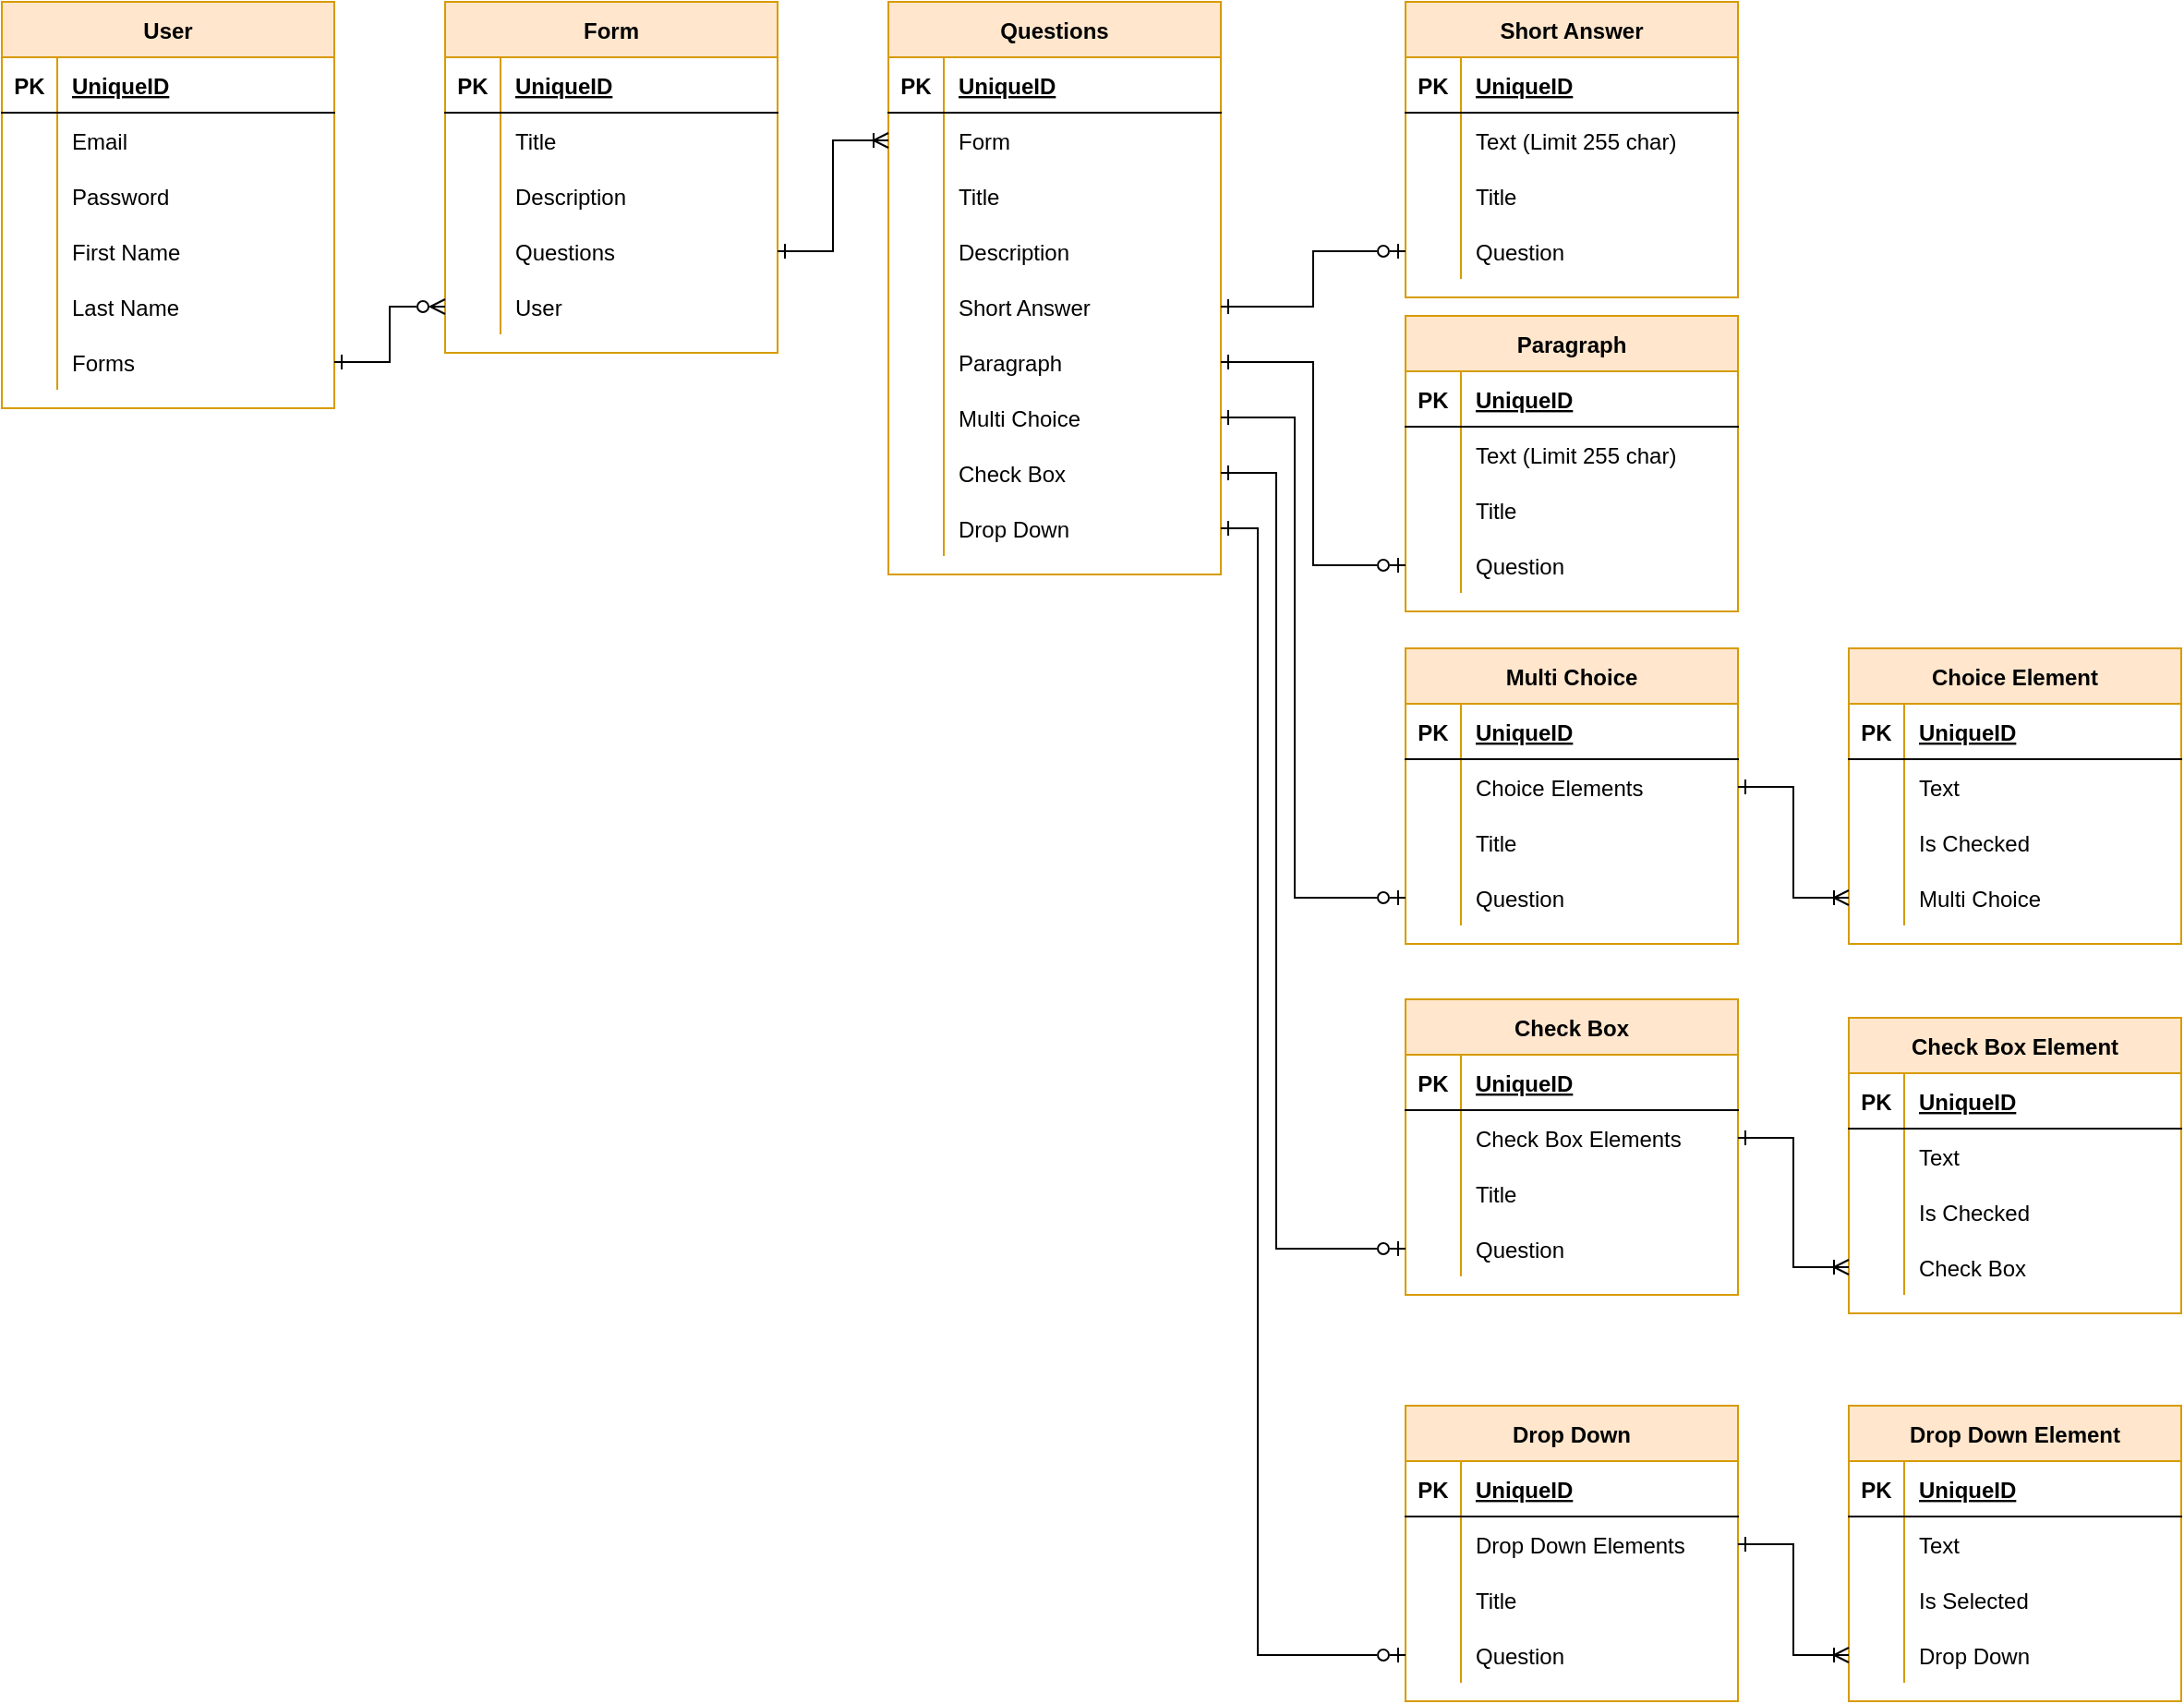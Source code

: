 <mxfile version="20.2.5" type="device"><diagram id="PCNSwhgEMBv5F3nz3BAU" name="Page-1"><mxGraphModel dx="2480" dy="1400" grid="1" gridSize="10" guides="1" tooltips="1" connect="1" arrows="1" fold="1" page="1" pageScale="1" pageWidth="850" pageHeight="1100" math="0" shadow="0"><root><mxCell id="0"/><mxCell id="1" parent="0"/><mxCell id="_X5Gawp2l5PngJxZedg9-1" value="User" style="shape=table;startSize=30;container=1;collapsible=1;childLayout=tableLayout;fixedRows=1;rowLines=0;fontStyle=1;align=center;resizeLast=1;fillColor=#ffe6cc;strokeColor=#d79b00;" vertex="1" parent="1"><mxGeometry x="260" y="90" width="180" height="220" as="geometry"/></mxCell><mxCell id="_X5Gawp2l5PngJxZedg9-2" value="" style="shape=tableRow;horizontal=0;startSize=0;swimlaneHead=0;swimlaneBody=0;fillColor=none;collapsible=0;dropTarget=0;points=[[0,0.5],[1,0.5]];portConstraint=eastwest;top=0;left=0;right=0;bottom=1;" vertex="1" parent="_X5Gawp2l5PngJxZedg9-1"><mxGeometry y="30" width="180" height="30" as="geometry"/></mxCell><mxCell id="_X5Gawp2l5PngJxZedg9-3" value="PK" style="shape=partialRectangle;connectable=0;fillColor=none;top=0;left=0;bottom=0;right=0;fontStyle=1;overflow=hidden;" vertex="1" parent="_X5Gawp2l5PngJxZedg9-2"><mxGeometry width="30" height="30" as="geometry"><mxRectangle width="30" height="30" as="alternateBounds"/></mxGeometry></mxCell><mxCell id="_X5Gawp2l5PngJxZedg9-4" value="UniqueID" style="shape=partialRectangle;connectable=0;fillColor=none;top=0;left=0;bottom=0;right=0;align=left;spacingLeft=6;fontStyle=5;overflow=hidden;" vertex="1" parent="_X5Gawp2l5PngJxZedg9-2"><mxGeometry x="30" width="150" height="30" as="geometry"><mxRectangle width="150" height="30" as="alternateBounds"/></mxGeometry></mxCell><mxCell id="_X5Gawp2l5PngJxZedg9-5" value="" style="shape=tableRow;horizontal=0;startSize=0;swimlaneHead=0;swimlaneBody=0;fillColor=none;collapsible=0;dropTarget=0;points=[[0,0.5],[1,0.5]];portConstraint=eastwest;top=0;left=0;right=0;bottom=0;" vertex="1" parent="_X5Gawp2l5PngJxZedg9-1"><mxGeometry y="60" width="180" height="30" as="geometry"/></mxCell><mxCell id="_X5Gawp2l5PngJxZedg9-6" value="" style="shape=partialRectangle;connectable=0;fillColor=none;top=0;left=0;bottom=0;right=0;editable=1;overflow=hidden;" vertex="1" parent="_X5Gawp2l5PngJxZedg9-5"><mxGeometry width="30" height="30" as="geometry"><mxRectangle width="30" height="30" as="alternateBounds"/></mxGeometry></mxCell><mxCell id="_X5Gawp2l5PngJxZedg9-7" value="Email" style="shape=partialRectangle;connectable=0;fillColor=none;top=0;left=0;bottom=0;right=0;align=left;spacingLeft=6;overflow=hidden;" vertex="1" parent="_X5Gawp2l5PngJxZedg9-5"><mxGeometry x="30" width="150" height="30" as="geometry"><mxRectangle width="150" height="30" as="alternateBounds"/></mxGeometry></mxCell><mxCell id="_X5Gawp2l5PngJxZedg9-8" value="" style="shape=tableRow;horizontal=0;startSize=0;swimlaneHead=0;swimlaneBody=0;fillColor=none;collapsible=0;dropTarget=0;points=[[0,0.5],[1,0.5]];portConstraint=eastwest;top=0;left=0;right=0;bottom=0;" vertex="1" parent="_X5Gawp2l5PngJxZedg9-1"><mxGeometry y="90" width="180" height="30" as="geometry"/></mxCell><mxCell id="_X5Gawp2l5PngJxZedg9-9" value="" style="shape=partialRectangle;connectable=0;fillColor=none;top=0;left=0;bottom=0;right=0;editable=1;overflow=hidden;" vertex="1" parent="_X5Gawp2l5PngJxZedg9-8"><mxGeometry width="30" height="30" as="geometry"><mxRectangle width="30" height="30" as="alternateBounds"/></mxGeometry></mxCell><mxCell id="_X5Gawp2l5PngJxZedg9-10" value="Password" style="shape=partialRectangle;connectable=0;fillColor=none;top=0;left=0;bottom=0;right=0;align=left;spacingLeft=6;overflow=hidden;" vertex="1" parent="_X5Gawp2l5PngJxZedg9-8"><mxGeometry x="30" width="150" height="30" as="geometry"><mxRectangle width="150" height="30" as="alternateBounds"/></mxGeometry></mxCell><mxCell id="_X5Gawp2l5PngJxZedg9-11" value="" style="shape=tableRow;horizontal=0;startSize=0;swimlaneHead=0;swimlaneBody=0;fillColor=none;collapsible=0;dropTarget=0;points=[[0,0.5],[1,0.5]];portConstraint=eastwest;top=0;left=0;right=0;bottom=0;" vertex="1" parent="_X5Gawp2l5PngJxZedg9-1"><mxGeometry y="120" width="180" height="30" as="geometry"/></mxCell><mxCell id="_X5Gawp2l5PngJxZedg9-12" value="" style="shape=partialRectangle;connectable=0;fillColor=none;top=0;left=0;bottom=0;right=0;editable=1;overflow=hidden;" vertex="1" parent="_X5Gawp2l5PngJxZedg9-11"><mxGeometry width="30" height="30" as="geometry"><mxRectangle width="30" height="30" as="alternateBounds"/></mxGeometry></mxCell><mxCell id="_X5Gawp2l5PngJxZedg9-13" value="First Name" style="shape=partialRectangle;connectable=0;fillColor=none;top=0;left=0;bottom=0;right=0;align=left;spacingLeft=6;overflow=hidden;" vertex="1" parent="_X5Gawp2l5PngJxZedg9-11"><mxGeometry x="30" width="150" height="30" as="geometry"><mxRectangle width="150" height="30" as="alternateBounds"/></mxGeometry></mxCell><mxCell id="_X5Gawp2l5PngJxZedg9-14" style="shape=tableRow;horizontal=0;startSize=0;swimlaneHead=0;swimlaneBody=0;fillColor=none;collapsible=0;dropTarget=0;points=[[0,0.5],[1,0.5]];portConstraint=eastwest;top=0;left=0;right=0;bottom=0;" vertex="1" parent="_X5Gawp2l5PngJxZedg9-1"><mxGeometry y="150" width="180" height="30" as="geometry"/></mxCell><mxCell id="_X5Gawp2l5PngJxZedg9-15" style="shape=partialRectangle;connectable=0;fillColor=none;top=0;left=0;bottom=0;right=0;editable=1;overflow=hidden;" vertex="1" parent="_X5Gawp2l5PngJxZedg9-14"><mxGeometry width="30" height="30" as="geometry"><mxRectangle width="30" height="30" as="alternateBounds"/></mxGeometry></mxCell><mxCell id="_X5Gawp2l5PngJxZedg9-16" value="Last Name" style="shape=partialRectangle;connectable=0;fillColor=none;top=0;left=0;bottom=0;right=0;align=left;spacingLeft=6;overflow=hidden;" vertex="1" parent="_X5Gawp2l5PngJxZedg9-14"><mxGeometry x="30" width="150" height="30" as="geometry"><mxRectangle width="150" height="30" as="alternateBounds"/></mxGeometry></mxCell><mxCell id="_X5Gawp2l5PngJxZedg9-220" style="shape=tableRow;horizontal=0;startSize=0;swimlaneHead=0;swimlaneBody=0;fillColor=none;collapsible=0;dropTarget=0;points=[[0,0.5],[1,0.5]];portConstraint=eastwest;top=0;left=0;right=0;bottom=0;" vertex="1" parent="_X5Gawp2l5PngJxZedg9-1"><mxGeometry y="180" width="180" height="30" as="geometry"/></mxCell><mxCell id="_X5Gawp2l5PngJxZedg9-221" style="shape=partialRectangle;connectable=0;fillColor=none;top=0;left=0;bottom=0;right=0;editable=1;overflow=hidden;" vertex="1" parent="_X5Gawp2l5PngJxZedg9-220"><mxGeometry width="30" height="30" as="geometry"><mxRectangle width="30" height="30" as="alternateBounds"/></mxGeometry></mxCell><mxCell id="_X5Gawp2l5PngJxZedg9-222" value="Forms" style="shape=partialRectangle;connectable=0;fillColor=none;top=0;left=0;bottom=0;right=0;align=left;spacingLeft=6;overflow=hidden;" vertex="1" parent="_X5Gawp2l5PngJxZedg9-220"><mxGeometry x="30" width="150" height="30" as="geometry"><mxRectangle width="150" height="30" as="alternateBounds"/></mxGeometry></mxCell><mxCell id="_X5Gawp2l5PngJxZedg9-30" value="Form" style="shape=table;startSize=30;container=1;collapsible=1;childLayout=tableLayout;fixedRows=1;rowLines=0;fontStyle=1;align=center;resizeLast=1;fillColor=#ffe6cc;strokeColor=#d79b00;" vertex="1" parent="1"><mxGeometry x="500" y="90" width="180" height="190" as="geometry"/></mxCell><mxCell id="_X5Gawp2l5PngJxZedg9-31" value="" style="shape=tableRow;horizontal=0;startSize=0;swimlaneHead=0;swimlaneBody=0;fillColor=none;collapsible=0;dropTarget=0;points=[[0,0.5],[1,0.5]];portConstraint=eastwest;top=0;left=0;right=0;bottom=1;" vertex="1" parent="_X5Gawp2l5PngJxZedg9-30"><mxGeometry y="30" width="180" height="30" as="geometry"/></mxCell><mxCell id="_X5Gawp2l5PngJxZedg9-32" value="PK" style="shape=partialRectangle;connectable=0;fillColor=none;top=0;left=0;bottom=0;right=0;fontStyle=1;overflow=hidden;" vertex="1" parent="_X5Gawp2l5PngJxZedg9-31"><mxGeometry width="30" height="30" as="geometry"><mxRectangle width="30" height="30" as="alternateBounds"/></mxGeometry></mxCell><mxCell id="_X5Gawp2l5PngJxZedg9-33" value="UniqueID" style="shape=partialRectangle;connectable=0;fillColor=none;top=0;left=0;bottom=0;right=0;align=left;spacingLeft=6;fontStyle=5;overflow=hidden;" vertex="1" parent="_X5Gawp2l5PngJxZedg9-31"><mxGeometry x="30" width="150" height="30" as="geometry"><mxRectangle width="150" height="30" as="alternateBounds"/></mxGeometry></mxCell><mxCell id="_X5Gawp2l5PngJxZedg9-34" value="" style="shape=tableRow;horizontal=0;startSize=0;swimlaneHead=0;swimlaneBody=0;fillColor=none;collapsible=0;dropTarget=0;points=[[0,0.5],[1,0.5]];portConstraint=eastwest;top=0;left=0;right=0;bottom=0;" vertex="1" parent="_X5Gawp2l5PngJxZedg9-30"><mxGeometry y="60" width="180" height="30" as="geometry"/></mxCell><mxCell id="_X5Gawp2l5PngJxZedg9-35" value="" style="shape=partialRectangle;connectable=0;fillColor=none;top=0;left=0;bottom=0;right=0;editable=1;overflow=hidden;" vertex="1" parent="_X5Gawp2l5PngJxZedg9-34"><mxGeometry width="30" height="30" as="geometry"><mxRectangle width="30" height="30" as="alternateBounds"/></mxGeometry></mxCell><mxCell id="_X5Gawp2l5PngJxZedg9-36" value="Title" style="shape=partialRectangle;connectable=0;fillColor=none;top=0;left=0;bottom=0;right=0;align=left;spacingLeft=6;overflow=hidden;" vertex="1" parent="_X5Gawp2l5PngJxZedg9-34"><mxGeometry x="30" width="150" height="30" as="geometry"><mxRectangle width="150" height="30" as="alternateBounds"/></mxGeometry></mxCell><mxCell id="_X5Gawp2l5PngJxZedg9-37" value="" style="shape=tableRow;horizontal=0;startSize=0;swimlaneHead=0;swimlaneBody=0;fillColor=none;collapsible=0;dropTarget=0;points=[[0,0.5],[1,0.5]];portConstraint=eastwest;top=0;left=0;right=0;bottom=0;" vertex="1" parent="_X5Gawp2l5PngJxZedg9-30"><mxGeometry y="90" width="180" height="30" as="geometry"/></mxCell><mxCell id="_X5Gawp2l5PngJxZedg9-38" value="" style="shape=partialRectangle;connectable=0;fillColor=none;top=0;left=0;bottom=0;right=0;editable=1;overflow=hidden;" vertex="1" parent="_X5Gawp2l5PngJxZedg9-37"><mxGeometry width="30" height="30" as="geometry"><mxRectangle width="30" height="30" as="alternateBounds"/></mxGeometry></mxCell><mxCell id="_X5Gawp2l5PngJxZedg9-39" value="Description" style="shape=partialRectangle;connectable=0;fillColor=none;top=0;left=0;bottom=0;right=0;align=left;spacingLeft=6;overflow=hidden;" vertex="1" parent="_X5Gawp2l5PngJxZedg9-37"><mxGeometry x="30" width="150" height="30" as="geometry"><mxRectangle width="150" height="30" as="alternateBounds"/></mxGeometry></mxCell><mxCell id="_X5Gawp2l5PngJxZedg9-40" value="" style="shape=tableRow;horizontal=0;startSize=0;swimlaneHead=0;swimlaneBody=0;fillColor=none;collapsible=0;dropTarget=0;points=[[0,0.5],[1,0.5]];portConstraint=eastwest;top=0;left=0;right=0;bottom=0;" vertex="1" parent="_X5Gawp2l5PngJxZedg9-30"><mxGeometry y="120" width="180" height="30" as="geometry"/></mxCell><mxCell id="_X5Gawp2l5PngJxZedg9-41" value="" style="shape=partialRectangle;connectable=0;fillColor=none;top=0;left=0;bottom=0;right=0;editable=1;overflow=hidden;" vertex="1" parent="_X5Gawp2l5PngJxZedg9-40"><mxGeometry width="30" height="30" as="geometry"><mxRectangle width="30" height="30" as="alternateBounds"/></mxGeometry></mxCell><mxCell id="_X5Gawp2l5PngJxZedg9-42" value="Questions" style="shape=partialRectangle;connectable=0;fillColor=none;top=0;left=0;bottom=0;right=0;align=left;spacingLeft=6;overflow=hidden;" vertex="1" parent="_X5Gawp2l5PngJxZedg9-40"><mxGeometry x="30" width="150" height="30" as="geometry"><mxRectangle width="150" height="30" as="alternateBounds"/></mxGeometry></mxCell><mxCell id="_X5Gawp2l5PngJxZedg9-223" style="shape=tableRow;horizontal=0;startSize=0;swimlaneHead=0;swimlaneBody=0;fillColor=none;collapsible=0;dropTarget=0;points=[[0,0.5],[1,0.5]];portConstraint=eastwest;top=0;left=0;right=0;bottom=0;" vertex="1" parent="_X5Gawp2l5PngJxZedg9-30"><mxGeometry y="150" width="180" height="30" as="geometry"/></mxCell><mxCell id="_X5Gawp2l5PngJxZedg9-224" style="shape=partialRectangle;connectable=0;fillColor=none;top=0;left=0;bottom=0;right=0;editable=1;overflow=hidden;" vertex="1" parent="_X5Gawp2l5PngJxZedg9-223"><mxGeometry width="30" height="30" as="geometry"><mxRectangle width="30" height="30" as="alternateBounds"/></mxGeometry></mxCell><mxCell id="_X5Gawp2l5PngJxZedg9-225" value="User" style="shape=partialRectangle;connectable=0;fillColor=none;top=0;left=0;bottom=0;right=0;align=left;spacingLeft=6;overflow=hidden;" vertex="1" parent="_X5Gawp2l5PngJxZedg9-223"><mxGeometry x="30" width="150" height="30" as="geometry"><mxRectangle width="150" height="30" as="alternateBounds"/></mxGeometry></mxCell><mxCell id="_X5Gawp2l5PngJxZedg9-59" value="Questions" style="shape=table;startSize=30;container=1;collapsible=1;childLayout=tableLayout;fixedRows=1;rowLines=0;fontStyle=1;align=center;resizeLast=1;fillColor=#ffe6cc;strokeColor=#d79b00;" vertex="1" parent="1"><mxGeometry x="740" y="90" width="180" height="310" as="geometry"/></mxCell><mxCell id="_X5Gawp2l5PngJxZedg9-60" value="" style="shape=tableRow;horizontal=0;startSize=0;swimlaneHead=0;swimlaneBody=0;fillColor=none;collapsible=0;dropTarget=0;points=[[0,0.5],[1,0.5]];portConstraint=eastwest;top=0;left=0;right=0;bottom=1;" vertex="1" parent="_X5Gawp2l5PngJxZedg9-59"><mxGeometry y="30" width="180" height="30" as="geometry"/></mxCell><mxCell id="_X5Gawp2l5PngJxZedg9-61" value="PK" style="shape=partialRectangle;connectable=0;fillColor=none;top=0;left=0;bottom=0;right=0;fontStyle=1;overflow=hidden;" vertex="1" parent="_X5Gawp2l5PngJxZedg9-60"><mxGeometry width="30" height="30" as="geometry"><mxRectangle width="30" height="30" as="alternateBounds"/></mxGeometry></mxCell><mxCell id="_X5Gawp2l5PngJxZedg9-62" value="UniqueID" style="shape=partialRectangle;connectable=0;fillColor=none;top=0;left=0;bottom=0;right=0;align=left;spacingLeft=6;fontStyle=5;overflow=hidden;" vertex="1" parent="_X5Gawp2l5PngJxZedg9-60"><mxGeometry x="30" width="150" height="30" as="geometry"><mxRectangle width="150" height="30" as="alternateBounds"/></mxGeometry></mxCell><mxCell id="_X5Gawp2l5PngJxZedg9-227" style="shape=tableRow;horizontal=0;startSize=0;swimlaneHead=0;swimlaneBody=0;fillColor=none;collapsible=0;dropTarget=0;points=[[0,0.5],[1,0.5]];portConstraint=eastwest;top=0;left=0;right=0;bottom=0;" vertex="1" parent="_X5Gawp2l5PngJxZedg9-59"><mxGeometry y="60" width="180" height="30" as="geometry"/></mxCell><mxCell id="_X5Gawp2l5PngJxZedg9-228" style="shape=partialRectangle;connectable=0;fillColor=none;top=0;left=0;bottom=0;right=0;editable=1;overflow=hidden;" vertex="1" parent="_X5Gawp2l5PngJxZedg9-227"><mxGeometry width="30" height="30" as="geometry"><mxRectangle width="30" height="30" as="alternateBounds"/></mxGeometry></mxCell><mxCell id="_X5Gawp2l5PngJxZedg9-229" value="Form" style="shape=partialRectangle;connectable=0;fillColor=none;top=0;left=0;bottom=0;right=0;align=left;spacingLeft=6;overflow=hidden;" vertex="1" parent="_X5Gawp2l5PngJxZedg9-227"><mxGeometry x="30" width="150" height="30" as="geometry"><mxRectangle width="150" height="30" as="alternateBounds"/></mxGeometry></mxCell><mxCell id="_X5Gawp2l5PngJxZedg9-63" value="" style="shape=tableRow;horizontal=0;startSize=0;swimlaneHead=0;swimlaneBody=0;fillColor=none;collapsible=0;dropTarget=0;points=[[0,0.5],[1,0.5]];portConstraint=eastwest;top=0;left=0;right=0;bottom=0;" vertex="1" parent="_X5Gawp2l5PngJxZedg9-59"><mxGeometry y="90" width="180" height="30" as="geometry"/></mxCell><mxCell id="_X5Gawp2l5PngJxZedg9-64" value="" style="shape=partialRectangle;connectable=0;fillColor=none;top=0;left=0;bottom=0;right=0;editable=1;overflow=hidden;" vertex="1" parent="_X5Gawp2l5PngJxZedg9-63"><mxGeometry width="30" height="30" as="geometry"><mxRectangle width="30" height="30" as="alternateBounds"/></mxGeometry></mxCell><mxCell id="_X5Gawp2l5PngJxZedg9-65" value="Title" style="shape=partialRectangle;connectable=0;fillColor=none;top=0;left=0;bottom=0;right=0;align=left;spacingLeft=6;overflow=hidden;" vertex="1" parent="_X5Gawp2l5PngJxZedg9-63"><mxGeometry x="30" width="150" height="30" as="geometry"><mxRectangle width="150" height="30" as="alternateBounds"/></mxGeometry></mxCell><mxCell id="_X5Gawp2l5PngJxZedg9-66" value="" style="shape=tableRow;horizontal=0;startSize=0;swimlaneHead=0;swimlaneBody=0;fillColor=none;collapsible=0;dropTarget=0;points=[[0,0.5],[1,0.5]];portConstraint=eastwest;top=0;left=0;right=0;bottom=0;" vertex="1" parent="_X5Gawp2l5PngJxZedg9-59"><mxGeometry y="120" width="180" height="30" as="geometry"/></mxCell><mxCell id="_X5Gawp2l5PngJxZedg9-67" value="" style="shape=partialRectangle;connectable=0;fillColor=none;top=0;left=0;bottom=0;right=0;editable=1;overflow=hidden;" vertex="1" parent="_X5Gawp2l5PngJxZedg9-66"><mxGeometry width="30" height="30" as="geometry"><mxRectangle width="30" height="30" as="alternateBounds"/></mxGeometry></mxCell><mxCell id="_X5Gawp2l5PngJxZedg9-68" value="Description" style="shape=partialRectangle;connectable=0;fillColor=none;top=0;left=0;bottom=0;right=0;align=left;spacingLeft=6;overflow=hidden;" vertex="1" parent="_X5Gawp2l5PngJxZedg9-66"><mxGeometry x="30" width="150" height="30" as="geometry"><mxRectangle width="150" height="30" as="alternateBounds"/></mxGeometry></mxCell><mxCell id="_X5Gawp2l5PngJxZedg9-69" value="" style="shape=tableRow;horizontal=0;startSize=0;swimlaneHead=0;swimlaneBody=0;fillColor=none;collapsible=0;dropTarget=0;points=[[0,0.5],[1,0.5]];portConstraint=eastwest;top=0;left=0;right=0;bottom=0;" vertex="1" parent="_X5Gawp2l5PngJxZedg9-59"><mxGeometry y="150" width="180" height="30" as="geometry"/></mxCell><mxCell id="_X5Gawp2l5PngJxZedg9-70" value="" style="shape=partialRectangle;connectable=0;fillColor=none;top=0;left=0;bottom=0;right=0;editable=1;overflow=hidden;" vertex="1" parent="_X5Gawp2l5PngJxZedg9-69"><mxGeometry width="30" height="30" as="geometry"><mxRectangle width="30" height="30" as="alternateBounds"/></mxGeometry></mxCell><mxCell id="_X5Gawp2l5PngJxZedg9-71" value="Short Answer" style="shape=partialRectangle;connectable=0;fillColor=none;top=0;left=0;bottom=0;right=0;align=left;spacingLeft=6;overflow=hidden;" vertex="1" parent="_X5Gawp2l5PngJxZedg9-69"><mxGeometry x="30" width="150" height="30" as="geometry"><mxRectangle width="150" height="30" as="alternateBounds"/></mxGeometry></mxCell><mxCell id="_X5Gawp2l5PngJxZedg9-217" style="shape=tableRow;horizontal=0;startSize=0;swimlaneHead=0;swimlaneBody=0;fillColor=none;collapsible=0;dropTarget=0;points=[[0,0.5],[1,0.5]];portConstraint=eastwest;top=0;left=0;right=0;bottom=0;" vertex="1" parent="_X5Gawp2l5PngJxZedg9-59"><mxGeometry y="180" width="180" height="30" as="geometry"/></mxCell><mxCell id="_X5Gawp2l5PngJxZedg9-218" style="shape=partialRectangle;connectable=0;fillColor=none;top=0;left=0;bottom=0;right=0;editable=1;overflow=hidden;" vertex="1" parent="_X5Gawp2l5PngJxZedg9-217"><mxGeometry width="30" height="30" as="geometry"><mxRectangle width="30" height="30" as="alternateBounds"/></mxGeometry></mxCell><mxCell id="_X5Gawp2l5PngJxZedg9-219" value="Paragraph" style="shape=partialRectangle;connectable=0;fillColor=none;top=0;left=0;bottom=0;right=0;align=left;spacingLeft=6;overflow=hidden;" vertex="1" parent="_X5Gawp2l5PngJxZedg9-217"><mxGeometry x="30" width="150" height="30" as="geometry"><mxRectangle width="150" height="30" as="alternateBounds"/></mxGeometry></mxCell><mxCell id="_X5Gawp2l5PngJxZedg9-214" style="shape=tableRow;horizontal=0;startSize=0;swimlaneHead=0;swimlaneBody=0;fillColor=none;collapsible=0;dropTarget=0;points=[[0,0.5],[1,0.5]];portConstraint=eastwest;top=0;left=0;right=0;bottom=0;" vertex="1" parent="_X5Gawp2l5PngJxZedg9-59"><mxGeometry y="210" width="180" height="30" as="geometry"/></mxCell><mxCell id="_X5Gawp2l5PngJxZedg9-215" style="shape=partialRectangle;connectable=0;fillColor=none;top=0;left=0;bottom=0;right=0;editable=1;overflow=hidden;" vertex="1" parent="_X5Gawp2l5PngJxZedg9-214"><mxGeometry width="30" height="30" as="geometry"><mxRectangle width="30" height="30" as="alternateBounds"/></mxGeometry></mxCell><mxCell id="_X5Gawp2l5PngJxZedg9-216" value="Multi Choice" style="shape=partialRectangle;connectable=0;fillColor=none;top=0;left=0;bottom=0;right=0;align=left;spacingLeft=6;overflow=hidden;" vertex="1" parent="_X5Gawp2l5PngJxZedg9-214"><mxGeometry x="30" width="150" height="30" as="geometry"><mxRectangle width="150" height="30" as="alternateBounds"/></mxGeometry></mxCell><mxCell id="_X5Gawp2l5PngJxZedg9-211" style="shape=tableRow;horizontal=0;startSize=0;swimlaneHead=0;swimlaneBody=0;fillColor=none;collapsible=0;dropTarget=0;points=[[0,0.5],[1,0.5]];portConstraint=eastwest;top=0;left=0;right=0;bottom=0;" vertex="1" parent="_X5Gawp2l5PngJxZedg9-59"><mxGeometry y="240" width="180" height="30" as="geometry"/></mxCell><mxCell id="_X5Gawp2l5PngJxZedg9-212" style="shape=partialRectangle;connectable=0;fillColor=none;top=0;left=0;bottom=0;right=0;editable=1;overflow=hidden;" vertex="1" parent="_X5Gawp2l5PngJxZedg9-211"><mxGeometry width="30" height="30" as="geometry"><mxRectangle width="30" height="30" as="alternateBounds"/></mxGeometry></mxCell><mxCell id="_X5Gawp2l5PngJxZedg9-213" value="Check Box" style="shape=partialRectangle;connectable=0;fillColor=none;top=0;left=0;bottom=0;right=0;align=left;spacingLeft=6;overflow=hidden;" vertex="1" parent="_X5Gawp2l5PngJxZedg9-211"><mxGeometry x="30" width="150" height="30" as="geometry"><mxRectangle width="150" height="30" as="alternateBounds"/></mxGeometry></mxCell><mxCell id="_X5Gawp2l5PngJxZedg9-208" style="shape=tableRow;horizontal=0;startSize=0;swimlaneHead=0;swimlaneBody=0;fillColor=none;collapsible=0;dropTarget=0;points=[[0,0.5],[1,0.5]];portConstraint=eastwest;top=0;left=0;right=0;bottom=0;" vertex="1" parent="_X5Gawp2l5PngJxZedg9-59"><mxGeometry y="270" width="180" height="30" as="geometry"/></mxCell><mxCell id="_X5Gawp2l5PngJxZedg9-209" style="shape=partialRectangle;connectable=0;fillColor=none;top=0;left=0;bottom=0;right=0;editable=1;overflow=hidden;" vertex="1" parent="_X5Gawp2l5PngJxZedg9-208"><mxGeometry width="30" height="30" as="geometry"><mxRectangle width="30" height="30" as="alternateBounds"/></mxGeometry></mxCell><mxCell id="_X5Gawp2l5PngJxZedg9-210" value="Drop Down" style="shape=partialRectangle;connectable=0;fillColor=none;top=0;left=0;bottom=0;right=0;align=left;spacingLeft=6;overflow=hidden;" vertex="1" parent="_X5Gawp2l5PngJxZedg9-208"><mxGeometry x="30" width="150" height="30" as="geometry"><mxRectangle width="150" height="30" as="alternateBounds"/></mxGeometry></mxCell><mxCell id="_X5Gawp2l5PngJxZedg9-72" value="Short Answer" style="shape=table;startSize=30;container=1;collapsible=1;childLayout=tableLayout;fixedRows=1;rowLines=0;fontStyle=1;align=center;resizeLast=1;fillColor=#ffe6cc;strokeColor=#d79b00;" vertex="1" parent="1"><mxGeometry x="1020" y="90" width="180" height="160" as="geometry"/></mxCell><mxCell id="_X5Gawp2l5PngJxZedg9-73" value="" style="shape=tableRow;horizontal=0;startSize=0;swimlaneHead=0;swimlaneBody=0;fillColor=none;collapsible=0;dropTarget=0;points=[[0,0.5],[1,0.5]];portConstraint=eastwest;top=0;left=0;right=0;bottom=1;" vertex="1" parent="_X5Gawp2l5PngJxZedg9-72"><mxGeometry y="30" width="180" height="30" as="geometry"/></mxCell><mxCell id="_X5Gawp2l5PngJxZedg9-74" value="PK" style="shape=partialRectangle;connectable=0;fillColor=none;top=0;left=0;bottom=0;right=0;fontStyle=1;overflow=hidden;" vertex="1" parent="_X5Gawp2l5PngJxZedg9-73"><mxGeometry width="30" height="30" as="geometry"><mxRectangle width="30" height="30" as="alternateBounds"/></mxGeometry></mxCell><mxCell id="_X5Gawp2l5PngJxZedg9-75" value="UniqueID" style="shape=partialRectangle;connectable=0;fillColor=none;top=0;left=0;bottom=0;right=0;align=left;spacingLeft=6;fontStyle=5;overflow=hidden;" vertex="1" parent="_X5Gawp2l5PngJxZedg9-73"><mxGeometry x="30" width="150" height="30" as="geometry"><mxRectangle width="150" height="30" as="alternateBounds"/></mxGeometry></mxCell><mxCell id="_X5Gawp2l5PngJxZedg9-76" value="" style="shape=tableRow;horizontal=0;startSize=0;swimlaneHead=0;swimlaneBody=0;fillColor=none;collapsible=0;dropTarget=0;points=[[0,0.5],[1,0.5]];portConstraint=eastwest;top=0;left=0;right=0;bottom=0;" vertex="1" parent="_X5Gawp2l5PngJxZedg9-72"><mxGeometry y="60" width="180" height="30" as="geometry"/></mxCell><mxCell id="_X5Gawp2l5PngJxZedg9-77" value="" style="shape=partialRectangle;connectable=0;fillColor=none;top=0;left=0;bottom=0;right=0;editable=1;overflow=hidden;" vertex="1" parent="_X5Gawp2l5PngJxZedg9-76"><mxGeometry width="30" height="30" as="geometry"><mxRectangle width="30" height="30" as="alternateBounds"/></mxGeometry></mxCell><mxCell id="_X5Gawp2l5PngJxZedg9-78" value="Text (Limit 255 char)" style="shape=partialRectangle;connectable=0;fillColor=none;top=0;left=0;bottom=0;right=0;align=left;spacingLeft=6;overflow=hidden;" vertex="1" parent="_X5Gawp2l5PngJxZedg9-76"><mxGeometry x="30" width="150" height="30" as="geometry"><mxRectangle width="150" height="30" as="alternateBounds"/></mxGeometry></mxCell><mxCell id="_X5Gawp2l5PngJxZedg9-183" style="shape=tableRow;horizontal=0;startSize=0;swimlaneHead=0;swimlaneBody=0;fillColor=none;collapsible=0;dropTarget=0;points=[[0,0.5],[1,0.5]];portConstraint=eastwest;top=0;left=0;right=0;bottom=0;" vertex="1" parent="_X5Gawp2l5PngJxZedg9-72"><mxGeometry y="90" width="180" height="30" as="geometry"/></mxCell><mxCell id="_X5Gawp2l5PngJxZedg9-184" style="shape=partialRectangle;connectable=0;fillColor=none;top=0;left=0;bottom=0;right=0;editable=1;overflow=hidden;" vertex="1" parent="_X5Gawp2l5PngJxZedg9-183"><mxGeometry width="30" height="30" as="geometry"><mxRectangle width="30" height="30" as="alternateBounds"/></mxGeometry></mxCell><mxCell id="_X5Gawp2l5PngJxZedg9-185" value="Title" style="shape=partialRectangle;connectable=0;fillColor=none;top=0;left=0;bottom=0;right=0;align=left;spacingLeft=6;overflow=hidden;" vertex="1" parent="_X5Gawp2l5PngJxZedg9-183"><mxGeometry x="30" width="150" height="30" as="geometry"><mxRectangle width="150" height="30" as="alternateBounds"/></mxGeometry></mxCell><mxCell id="_X5Gawp2l5PngJxZedg9-82" value="" style="shape=tableRow;horizontal=0;startSize=0;swimlaneHead=0;swimlaneBody=0;fillColor=none;collapsible=0;dropTarget=0;points=[[0,0.5],[1,0.5]];portConstraint=eastwest;top=0;left=0;right=0;bottom=0;" vertex="1" parent="_X5Gawp2l5PngJxZedg9-72"><mxGeometry y="120" width="180" height="30" as="geometry"/></mxCell><mxCell id="_X5Gawp2l5PngJxZedg9-83" value="" style="shape=partialRectangle;connectable=0;fillColor=none;top=0;left=0;bottom=0;right=0;editable=1;overflow=hidden;" vertex="1" parent="_X5Gawp2l5PngJxZedg9-82"><mxGeometry width="30" height="30" as="geometry"><mxRectangle width="30" height="30" as="alternateBounds"/></mxGeometry></mxCell><mxCell id="_X5Gawp2l5PngJxZedg9-84" value="Question" style="shape=partialRectangle;connectable=0;fillColor=none;top=0;left=0;bottom=0;right=0;align=left;spacingLeft=6;overflow=hidden;" vertex="1" parent="_X5Gawp2l5PngJxZedg9-82"><mxGeometry x="30" width="150" height="30" as="geometry"><mxRectangle width="150" height="30" as="alternateBounds"/></mxGeometry></mxCell><mxCell id="_X5Gawp2l5PngJxZedg9-88" value="Paragraph" style="shape=table;startSize=30;container=1;collapsible=1;childLayout=tableLayout;fixedRows=1;rowLines=0;fontStyle=1;align=center;resizeLast=1;fillColor=#ffe6cc;strokeColor=#d79b00;" vertex="1" parent="1"><mxGeometry x="1020" y="260" width="180" height="160" as="geometry"/></mxCell><mxCell id="_X5Gawp2l5PngJxZedg9-89" value="" style="shape=tableRow;horizontal=0;startSize=0;swimlaneHead=0;swimlaneBody=0;fillColor=none;collapsible=0;dropTarget=0;points=[[0,0.5],[1,0.5]];portConstraint=eastwest;top=0;left=0;right=0;bottom=1;" vertex="1" parent="_X5Gawp2l5PngJxZedg9-88"><mxGeometry y="30" width="180" height="30" as="geometry"/></mxCell><mxCell id="_X5Gawp2l5PngJxZedg9-90" value="PK" style="shape=partialRectangle;connectable=0;fillColor=none;top=0;left=0;bottom=0;right=0;fontStyle=1;overflow=hidden;" vertex="1" parent="_X5Gawp2l5PngJxZedg9-89"><mxGeometry width="30" height="30" as="geometry"><mxRectangle width="30" height="30" as="alternateBounds"/></mxGeometry></mxCell><mxCell id="_X5Gawp2l5PngJxZedg9-91" value="UniqueID" style="shape=partialRectangle;connectable=0;fillColor=none;top=0;left=0;bottom=0;right=0;align=left;spacingLeft=6;fontStyle=5;overflow=hidden;" vertex="1" parent="_X5Gawp2l5PngJxZedg9-89"><mxGeometry x="30" width="150" height="30" as="geometry"><mxRectangle width="150" height="30" as="alternateBounds"/></mxGeometry></mxCell><mxCell id="_X5Gawp2l5PngJxZedg9-92" value="" style="shape=tableRow;horizontal=0;startSize=0;swimlaneHead=0;swimlaneBody=0;fillColor=none;collapsible=0;dropTarget=0;points=[[0,0.5],[1,0.5]];portConstraint=eastwest;top=0;left=0;right=0;bottom=0;" vertex="1" parent="_X5Gawp2l5PngJxZedg9-88"><mxGeometry y="60" width="180" height="30" as="geometry"/></mxCell><mxCell id="_X5Gawp2l5PngJxZedg9-93" value="" style="shape=partialRectangle;connectable=0;fillColor=none;top=0;left=0;bottom=0;right=0;editable=1;overflow=hidden;" vertex="1" parent="_X5Gawp2l5PngJxZedg9-92"><mxGeometry width="30" height="30" as="geometry"><mxRectangle width="30" height="30" as="alternateBounds"/></mxGeometry></mxCell><mxCell id="_X5Gawp2l5PngJxZedg9-94" value="Text (Limit 255 char)" style="shape=partialRectangle;connectable=0;fillColor=none;top=0;left=0;bottom=0;right=0;align=left;spacingLeft=6;overflow=hidden;" vertex="1" parent="_X5Gawp2l5PngJxZedg9-92"><mxGeometry x="30" width="150" height="30" as="geometry"><mxRectangle width="150" height="30" as="alternateBounds"/></mxGeometry></mxCell><mxCell id="_X5Gawp2l5PngJxZedg9-186" style="shape=tableRow;horizontal=0;startSize=0;swimlaneHead=0;swimlaneBody=0;fillColor=none;collapsible=0;dropTarget=0;points=[[0,0.5],[1,0.5]];portConstraint=eastwest;top=0;left=0;right=0;bottom=0;" vertex="1" parent="_X5Gawp2l5PngJxZedg9-88"><mxGeometry y="90" width="180" height="30" as="geometry"/></mxCell><mxCell id="_X5Gawp2l5PngJxZedg9-187" style="shape=partialRectangle;connectable=0;fillColor=none;top=0;left=0;bottom=0;right=0;editable=1;overflow=hidden;" vertex="1" parent="_X5Gawp2l5PngJxZedg9-186"><mxGeometry width="30" height="30" as="geometry"><mxRectangle width="30" height="30" as="alternateBounds"/></mxGeometry></mxCell><mxCell id="_X5Gawp2l5PngJxZedg9-188" value="Title" style="shape=partialRectangle;connectable=0;fillColor=none;top=0;left=0;bottom=0;right=0;align=left;spacingLeft=6;overflow=hidden;" vertex="1" parent="_X5Gawp2l5PngJxZedg9-186"><mxGeometry x="30" width="150" height="30" as="geometry"><mxRectangle width="150" height="30" as="alternateBounds"/></mxGeometry></mxCell><mxCell id="_X5Gawp2l5PngJxZedg9-95" value="" style="shape=tableRow;horizontal=0;startSize=0;swimlaneHead=0;swimlaneBody=0;fillColor=none;collapsible=0;dropTarget=0;points=[[0,0.5],[1,0.5]];portConstraint=eastwest;top=0;left=0;right=0;bottom=0;" vertex="1" parent="_X5Gawp2l5PngJxZedg9-88"><mxGeometry y="120" width="180" height="30" as="geometry"/></mxCell><mxCell id="_X5Gawp2l5PngJxZedg9-96" value="" style="shape=partialRectangle;connectable=0;fillColor=none;top=0;left=0;bottom=0;right=0;editable=1;overflow=hidden;" vertex="1" parent="_X5Gawp2l5PngJxZedg9-95"><mxGeometry width="30" height="30" as="geometry"><mxRectangle width="30" height="30" as="alternateBounds"/></mxGeometry></mxCell><mxCell id="_X5Gawp2l5PngJxZedg9-97" value="Question" style="shape=partialRectangle;connectable=0;fillColor=none;top=0;left=0;bottom=0;right=0;align=left;spacingLeft=6;overflow=hidden;" vertex="1" parent="_X5Gawp2l5PngJxZedg9-95"><mxGeometry x="30" width="150" height="30" as="geometry"><mxRectangle width="150" height="30" as="alternateBounds"/></mxGeometry></mxCell><mxCell id="_X5Gawp2l5PngJxZedg9-111" value="Multi Choice" style="shape=table;startSize=30;container=1;collapsible=1;childLayout=tableLayout;fixedRows=1;rowLines=0;fontStyle=1;align=center;resizeLast=1;fillColor=#ffe6cc;strokeColor=#d79b00;" vertex="1" parent="1"><mxGeometry x="1020" y="440" width="180" height="160" as="geometry"/></mxCell><mxCell id="_X5Gawp2l5PngJxZedg9-112" value="" style="shape=tableRow;horizontal=0;startSize=0;swimlaneHead=0;swimlaneBody=0;fillColor=none;collapsible=0;dropTarget=0;points=[[0,0.5],[1,0.5]];portConstraint=eastwest;top=0;left=0;right=0;bottom=1;" vertex="1" parent="_X5Gawp2l5PngJxZedg9-111"><mxGeometry y="30" width="180" height="30" as="geometry"/></mxCell><mxCell id="_X5Gawp2l5PngJxZedg9-113" value="PK" style="shape=partialRectangle;connectable=0;fillColor=none;top=0;left=0;bottom=0;right=0;fontStyle=1;overflow=hidden;" vertex="1" parent="_X5Gawp2l5PngJxZedg9-112"><mxGeometry width="30" height="30" as="geometry"><mxRectangle width="30" height="30" as="alternateBounds"/></mxGeometry></mxCell><mxCell id="_X5Gawp2l5PngJxZedg9-114" value="UniqueID" style="shape=partialRectangle;connectable=0;fillColor=none;top=0;left=0;bottom=0;right=0;align=left;spacingLeft=6;fontStyle=5;overflow=hidden;" vertex="1" parent="_X5Gawp2l5PngJxZedg9-112"><mxGeometry x="30" width="150" height="30" as="geometry"><mxRectangle width="150" height="30" as="alternateBounds"/></mxGeometry></mxCell><mxCell id="_X5Gawp2l5PngJxZedg9-115" value="" style="shape=tableRow;horizontal=0;startSize=0;swimlaneHead=0;swimlaneBody=0;fillColor=none;collapsible=0;dropTarget=0;points=[[0,0.5],[1,0.5]];portConstraint=eastwest;top=0;left=0;right=0;bottom=0;" vertex="1" parent="_X5Gawp2l5PngJxZedg9-111"><mxGeometry y="60" width="180" height="30" as="geometry"/></mxCell><mxCell id="_X5Gawp2l5PngJxZedg9-116" value="" style="shape=partialRectangle;connectable=0;fillColor=none;top=0;left=0;bottom=0;right=0;editable=1;overflow=hidden;" vertex="1" parent="_X5Gawp2l5PngJxZedg9-115"><mxGeometry width="30" height="30" as="geometry"><mxRectangle width="30" height="30" as="alternateBounds"/></mxGeometry></mxCell><mxCell id="_X5Gawp2l5PngJxZedg9-117" value="Choice Elements" style="shape=partialRectangle;connectable=0;fillColor=none;top=0;left=0;bottom=0;right=0;align=left;spacingLeft=6;overflow=hidden;" vertex="1" parent="_X5Gawp2l5PngJxZedg9-115"><mxGeometry x="30" width="150" height="30" as="geometry"><mxRectangle width="150" height="30" as="alternateBounds"/></mxGeometry></mxCell><mxCell id="_X5Gawp2l5PngJxZedg9-189" style="shape=tableRow;horizontal=0;startSize=0;swimlaneHead=0;swimlaneBody=0;fillColor=none;collapsible=0;dropTarget=0;points=[[0,0.5],[1,0.5]];portConstraint=eastwest;top=0;left=0;right=0;bottom=0;" vertex="1" parent="_X5Gawp2l5PngJxZedg9-111"><mxGeometry y="90" width="180" height="30" as="geometry"/></mxCell><mxCell id="_X5Gawp2l5PngJxZedg9-190" style="shape=partialRectangle;connectable=0;fillColor=none;top=0;left=0;bottom=0;right=0;editable=1;overflow=hidden;" vertex="1" parent="_X5Gawp2l5PngJxZedg9-189"><mxGeometry width="30" height="30" as="geometry"><mxRectangle width="30" height="30" as="alternateBounds"/></mxGeometry></mxCell><mxCell id="_X5Gawp2l5PngJxZedg9-191" value="Title" style="shape=partialRectangle;connectable=0;fillColor=none;top=0;left=0;bottom=0;right=0;align=left;spacingLeft=6;overflow=hidden;" vertex="1" parent="_X5Gawp2l5PngJxZedg9-189"><mxGeometry x="30" width="150" height="30" as="geometry"><mxRectangle width="150" height="30" as="alternateBounds"/></mxGeometry></mxCell><mxCell id="_X5Gawp2l5PngJxZedg9-118" value="" style="shape=tableRow;horizontal=0;startSize=0;swimlaneHead=0;swimlaneBody=0;fillColor=none;collapsible=0;dropTarget=0;points=[[0,0.5],[1,0.5]];portConstraint=eastwest;top=0;left=0;right=0;bottom=0;" vertex="1" parent="_X5Gawp2l5PngJxZedg9-111"><mxGeometry y="120" width="180" height="30" as="geometry"/></mxCell><mxCell id="_X5Gawp2l5PngJxZedg9-119" value="" style="shape=partialRectangle;connectable=0;fillColor=none;top=0;left=0;bottom=0;right=0;editable=1;overflow=hidden;" vertex="1" parent="_X5Gawp2l5PngJxZedg9-118"><mxGeometry width="30" height="30" as="geometry"><mxRectangle width="30" height="30" as="alternateBounds"/></mxGeometry></mxCell><mxCell id="_X5Gawp2l5PngJxZedg9-120" value="Question" style="shape=partialRectangle;connectable=0;fillColor=none;top=0;left=0;bottom=0;right=0;align=left;spacingLeft=6;overflow=hidden;" vertex="1" parent="_X5Gawp2l5PngJxZedg9-118"><mxGeometry x="30" width="150" height="30" as="geometry"><mxRectangle width="150" height="30" as="alternateBounds"/></mxGeometry></mxCell><mxCell id="_X5Gawp2l5PngJxZedg9-134" value="Choice Element" style="shape=table;startSize=30;container=1;collapsible=1;childLayout=tableLayout;fixedRows=1;rowLines=0;fontStyle=1;align=center;resizeLast=1;fillColor=#ffe6cc;strokeColor=#d79b00;" vertex="1" parent="1"><mxGeometry x="1260" y="440" width="180" height="160" as="geometry"/></mxCell><mxCell id="_X5Gawp2l5PngJxZedg9-135" value="" style="shape=tableRow;horizontal=0;startSize=0;swimlaneHead=0;swimlaneBody=0;fillColor=none;collapsible=0;dropTarget=0;points=[[0,0.5],[1,0.5]];portConstraint=eastwest;top=0;left=0;right=0;bottom=1;" vertex="1" parent="_X5Gawp2l5PngJxZedg9-134"><mxGeometry y="30" width="180" height="30" as="geometry"/></mxCell><mxCell id="_X5Gawp2l5PngJxZedg9-136" value="PK" style="shape=partialRectangle;connectable=0;fillColor=none;top=0;left=0;bottom=0;right=0;fontStyle=1;overflow=hidden;" vertex="1" parent="_X5Gawp2l5PngJxZedg9-135"><mxGeometry width="30" height="30" as="geometry"><mxRectangle width="30" height="30" as="alternateBounds"/></mxGeometry></mxCell><mxCell id="_X5Gawp2l5PngJxZedg9-137" value="UniqueID" style="shape=partialRectangle;connectable=0;fillColor=none;top=0;left=0;bottom=0;right=0;align=left;spacingLeft=6;fontStyle=5;overflow=hidden;" vertex="1" parent="_X5Gawp2l5PngJxZedg9-135"><mxGeometry x="30" width="150" height="30" as="geometry"><mxRectangle width="150" height="30" as="alternateBounds"/></mxGeometry></mxCell><mxCell id="_X5Gawp2l5PngJxZedg9-138" value="" style="shape=tableRow;horizontal=0;startSize=0;swimlaneHead=0;swimlaneBody=0;fillColor=none;collapsible=0;dropTarget=0;points=[[0,0.5],[1,0.5]];portConstraint=eastwest;top=0;left=0;right=0;bottom=0;" vertex="1" parent="_X5Gawp2l5PngJxZedg9-134"><mxGeometry y="60" width="180" height="30" as="geometry"/></mxCell><mxCell id="_X5Gawp2l5PngJxZedg9-139" value="" style="shape=partialRectangle;connectable=0;fillColor=none;top=0;left=0;bottom=0;right=0;editable=1;overflow=hidden;" vertex="1" parent="_X5Gawp2l5PngJxZedg9-138"><mxGeometry width="30" height="30" as="geometry"><mxRectangle width="30" height="30" as="alternateBounds"/></mxGeometry></mxCell><mxCell id="_X5Gawp2l5PngJxZedg9-140" value="Text" style="shape=partialRectangle;connectable=0;fillColor=none;top=0;left=0;bottom=0;right=0;align=left;spacingLeft=6;overflow=hidden;" vertex="1" parent="_X5Gawp2l5PngJxZedg9-138"><mxGeometry x="30" width="150" height="30" as="geometry"><mxRectangle width="150" height="30" as="alternateBounds"/></mxGeometry></mxCell><mxCell id="_X5Gawp2l5PngJxZedg9-141" value="" style="shape=tableRow;horizontal=0;startSize=0;swimlaneHead=0;swimlaneBody=0;fillColor=none;collapsible=0;dropTarget=0;points=[[0,0.5],[1,0.5]];portConstraint=eastwest;top=0;left=0;right=0;bottom=0;" vertex="1" parent="_X5Gawp2l5PngJxZedg9-134"><mxGeometry y="90" width="180" height="30" as="geometry"/></mxCell><mxCell id="_X5Gawp2l5PngJxZedg9-142" value="" style="shape=partialRectangle;connectable=0;fillColor=none;top=0;left=0;bottom=0;right=0;editable=1;overflow=hidden;" vertex="1" parent="_X5Gawp2l5PngJxZedg9-141"><mxGeometry width="30" height="30" as="geometry"><mxRectangle width="30" height="30" as="alternateBounds"/></mxGeometry></mxCell><mxCell id="_X5Gawp2l5PngJxZedg9-143" value="Is Checked" style="shape=partialRectangle;connectable=0;fillColor=none;top=0;left=0;bottom=0;right=0;align=left;spacingLeft=6;overflow=hidden;" vertex="1" parent="_X5Gawp2l5PngJxZedg9-141"><mxGeometry x="30" width="150" height="30" as="geometry"><mxRectangle width="150" height="30" as="alternateBounds"/></mxGeometry></mxCell><mxCell id="_X5Gawp2l5PngJxZedg9-144" style="shape=tableRow;horizontal=0;startSize=0;swimlaneHead=0;swimlaneBody=0;fillColor=none;collapsible=0;dropTarget=0;points=[[0,0.5],[1,0.5]];portConstraint=eastwest;top=0;left=0;right=0;bottom=0;" vertex="1" parent="_X5Gawp2l5PngJxZedg9-134"><mxGeometry y="120" width="180" height="30" as="geometry"/></mxCell><mxCell id="_X5Gawp2l5PngJxZedg9-145" style="shape=partialRectangle;connectable=0;fillColor=none;top=0;left=0;bottom=0;right=0;editable=1;overflow=hidden;" vertex="1" parent="_X5Gawp2l5PngJxZedg9-144"><mxGeometry width="30" height="30" as="geometry"><mxRectangle width="30" height="30" as="alternateBounds"/></mxGeometry></mxCell><mxCell id="_X5Gawp2l5PngJxZedg9-146" value="Multi Choice" style="shape=partialRectangle;connectable=0;fillColor=none;top=0;left=0;bottom=0;right=0;align=left;spacingLeft=6;overflow=hidden;" vertex="1" parent="_X5Gawp2l5PngJxZedg9-144"><mxGeometry x="30" width="150" height="30" as="geometry"><mxRectangle width="150" height="30" as="alternateBounds"/></mxGeometry></mxCell><mxCell id="_X5Gawp2l5PngJxZedg9-147" value="Check Box" style="shape=table;startSize=30;container=1;collapsible=1;childLayout=tableLayout;fixedRows=1;rowLines=0;fontStyle=1;align=center;resizeLast=1;fillColor=#ffe6cc;strokeColor=#d79b00;" vertex="1" parent="1"><mxGeometry x="1020" y="630" width="180" height="160" as="geometry"/></mxCell><mxCell id="_X5Gawp2l5PngJxZedg9-148" value="" style="shape=tableRow;horizontal=0;startSize=0;swimlaneHead=0;swimlaneBody=0;fillColor=none;collapsible=0;dropTarget=0;points=[[0,0.5],[1,0.5]];portConstraint=eastwest;top=0;left=0;right=0;bottom=1;" vertex="1" parent="_X5Gawp2l5PngJxZedg9-147"><mxGeometry y="30" width="180" height="30" as="geometry"/></mxCell><mxCell id="_X5Gawp2l5PngJxZedg9-149" value="PK" style="shape=partialRectangle;connectable=0;fillColor=none;top=0;left=0;bottom=0;right=0;fontStyle=1;overflow=hidden;" vertex="1" parent="_X5Gawp2l5PngJxZedg9-148"><mxGeometry width="30" height="30" as="geometry"><mxRectangle width="30" height="30" as="alternateBounds"/></mxGeometry></mxCell><mxCell id="_X5Gawp2l5PngJxZedg9-150" value="UniqueID" style="shape=partialRectangle;connectable=0;fillColor=none;top=0;left=0;bottom=0;right=0;align=left;spacingLeft=6;fontStyle=5;overflow=hidden;" vertex="1" parent="_X5Gawp2l5PngJxZedg9-148"><mxGeometry x="30" width="150" height="30" as="geometry"><mxRectangle width="150" height="30" as="alternateBounds"/></mxGeometry></mxCell><mxCell id="_X5Gawp2l5PngJxZedg9-151" value="" style="shape=tableRow;horizontal=0;startSize=0;swimlaneHead=0;swimlaneBody=0;fillColor=none;collapsible=0;dropTarget=0;points=[[0,0.5],[1,0.5]];portConstraint=eastwest;top=0;left=0;right=0;bottom=0;" vertex="1" parent="_X5Gawp2l5PngJxZedg9-147"><mxGeometry y="60" width="180" height="30" as="geometry"/></mxCell><mxCell id="_X5Gawp2l5PngJxZedg9-152" value="" style="shape=partialRectangle;connectable=0;fillColor=none;top=0;left=0;bottom=0;right=0;editable=1;overflow=hidden;" vertex="1" parent="_X5Gawp2l5PngJxZedg9-151"><mxGeometry width="30" height="30" as="geometry"><mxRectangle width="30" height="30" as="alternateBounds"/></mxGeometry></mxCell><mxCell id="_X5Gawp2l5PngJxZedg9-153" value="Check Box Elements" style="shape=partialRectangle;connectable=0;fillColor=none;top=0;left=0;bottom=0;right=0;align=left;spacingLeft=6;overflow=hidden;" vertex="1" parent="_X5Gawp2l5PngJxZedg9-151"><mxGeometry x="30" width="150" height="30" as="geometry"><mxRectangle width="150" height="30" as="alternateBounds"/></mxGeometry></mxCell><mxCell id="_X5Gawp2l5PngJxZedg9-192" style="shape=tableRow;horizontal=0;startSize=0;swimlaneHead=0;swimlaneBody=0;fillColor=none;collapsible=0;dropTarget=0;points=[[0,0.5],[1,0.5]];portConstraint=eastwest;top=0;left=0;right=0;bottom=0;" vertex="1" parent="_X5Gawp2l5PngJxZedg9-147"><mxGeometry y="90" width="180" height="30" as="geometry"/></mxCell><mxCell id="_X5Gawp2l5PngJxZedg9-193" style="shape=partialRectangle;connectable=0;fillColor=none;top=0;left=0;bottom=0;right=0;editable=1;overflow=hidden;" vertex="1" parent="_X5Gawp2l5PngJxZedg9-192"><mxGeometry width="30" height="30" as="geometry"><mxRectangle width="30" height="30" as="alternateBounds"/></mxGeometry></mxCell><mxCell id="_X5Gawp2l5PngJxZedg9-194" value="Title" style="shape=partialRectangle;connectable=0;fillColor=none;top=0;left=0;bottom=0;right=0;align=left;spacingLeft=6;overflow=hidden;" vertex="1" parent="_X5Gawp2l5PngJxZedg9-192"><mxGeometry x="30" width="150" height="30" as="geometry"><mxRectangle width="150" height="30" as="alternateBounds"/></mxGeometry></mxCell><mxCell id="_X5Gawp2l5PngJxZedg9-154" value="" style="shape=tableRow;horizontal=0;startSize=0;swimlaneHead=0;swimlaneBody=0;fillColor=none;collapsible=0;dropTarget=0;points=[[0,0.5],[1,0.5]];portConstraint=eastwest;top=0;left=0;right=0;bottom=0;" vertex="1" parent="_X5Gawp2l5PngJxZedg9-147"><mxGeometry y="120" width="180" height="30" as="geometry"/></mxCell><mxCell id="_X5Gawp2l5PngJxZedg9-155" value="" style="shape=partialRectangle;connectable=0;fillColor=none;top=0;left=0;bottom=0;right=0;editable=1;overflow=hidden;" vertex="1" parent="_X5Gawp2l5PngJxZedg9-154"><mxGeometry width="30" height="30" as="geometry"><mxRectangle width="30" height="30" as="alternateBounds"/></mxGeometry></mxCell><mxCell id="_X5Gawp2l5PngJxZedg9-156" value="Question" style="shape=partialRectangle;connectable=0;fillColor=none;top=0;left=0;bottom=0;right=0;align=left;spacingLeft=6;overflow=hidden;" vertex="1" parent="_X5Gawp2l5PngJxZedg9-154"><mxGeometry x="30" width="150" height="30" as="geometry"><mxRectangle width="150" height="30" as="alternateBounds"/></mxGeometry></mxCell><mxCell id="_X5Gawp2l5PngJxZedg9-157" value="Check Box Element" style="shape=table;startSize=30;container=1;collapsible=1;childLayout=tableLayout;fixedRows=1;rowLines=0;fontStyle=1;align=center;resizeLast=1;fillColor=#ffe6cc;strokeColor=#d79b00;" vertex="1" parent="1"><mxGeometry x="1260" y="640" width="180" height="160" as="geometry"/></mxCell><mxCell id="_X5Gawp2l5PngJxZedg9-158" value="" style="shape=tableRow;horizontal=0;startSize=0;swimlaneHead=0;swimlaneBody=0;fillColor=none;collapsible=0;dropTarget=0;points=[[0,0.5],[1,0.5]];portConstraint=eastwest;top=0;left=0;right=0;bottom=1;" vertex="1" parent="_X5Gawp2l5PngJxZedg9-157"><mxGeometry y="30" width="180" height="30" as="geometry"/></mxCell><mxCell id="_X5Gawp2l5PngJxZedg9-159" value="PK" style="shape=partialRectangle;connectable=0;fillColor=none;top=0;left=0;bottom=0;right=0;fontStyle=1;overflow=hidden;" vertex="1" parent="_X5Gawp2l5PngJxZedg9-158"><mxGeometry width="30" height="30" as="geometry"><mxRectangle width="30" height="30" as="alternateBounds"/></mxGeometry></mxCell><mxCell id="_X5Gawp2l5PngJxZedg9-160" value="UniqueID" style="shape=partialRectangle;connectable=0;fillColor=none;top=0;left=0;bottom=0;right=0;align=left;spacingLeft=6;fontStyle=5;overflow=hidden;" vertex="1" parent="_X5Gawp2l5PngJxZedg9-158"><mxGeometry x="30" width="150" height="30" as="geometry"><mxRectangle width="150" height="30" as="alternateBounds"/></mxGeometry></mxCell><mxCell id="_X5Gawp2l5PngJxZedg9-161" value="" style="shape=tableRow;horizontal=0;startSize=0;swimlaneHead=0;swimlaneBody=0;fillColor=none;collapsible=0;dropTarget=0;points=[[0,0.5],[1,0.5]];portConstraint=eastwest;top=0;left=0;right=0;bottom=0;" vertex="1" parent="_X5Gawp2l5PngJxZedg9-157"><mxGeometry y="60" width="180" height="30" as="geometry"/></mxCell><mxCell id="_X5Gawp2l5PngJxZedg9-162" value="" style="shape=partialRectangle;connectable=0;fillColor=none;top=0;left=0;bottom=0;right=0;editable=1;overflow=hidden;" vertex="1" parent="_X5Gawp2l5PngJxZedg9-161"><mxGeometry width="30" height="30" as="geometry"><mxRectangle width="30" height="30" as="alternateBounds"/></mxGeometry></mxCell><mxCell id="_X5Gawp2l5PngJxZedg9-163" value="Text" style="shape=partialRectangle;connectable=0;fillColor=none;top=0;left=0;bottom=0;right=0;align=left;spacingLeft=6;overflow=hidden;" vertex="1" parent="_X5Gawp2l5PngJxZedg9-161"><mxGeometry x="30" width="150" height="30" as="geometry"><mxRectangle width="150" height="30" as="alternateBounds"/></mxGeometry></mxCell><mxCell id="_X5Gawp2l5PngJxZedg9-164" value="" style="shape=tableRow;horizontal=0;startSize=0;swimlaneHead=0;swimlaneBody=0;fillColor=none;collapsible=0;dropTarget=0;points=[[0,0.5],[1,0.5]];portConstraint=eastwest;top=0;left=0;right=0;bottom=0;" vertex="1" parent="_X5Gawp2l5PngJxZedg9-157"><mxGeometry y="90" width="180" height="30" as="geometry"/></mxCell><mxCell id="_X5Gawp2l5PngJxZedg9-165" value="" style="shape=partialRectangle;connectable=0;fillColor=none;top=0;left=0;bottom=0;right=0;editable=1;overflow=hidden;" vertex="1" parent="_X5Gawp2l5PngJxZedg9-164"><mxGeometry width="30" height="30" as="geometry"><mxRectangle width="30" height="30" as="alternateBounds"/></mxGeometry></mxCell><mxCell id="_X5Gawp2l5PngJxZedg9-166" value="Is Checked" style="shape=partialRectangle;connectable=0;fillColor=none;top=0;left=0;bottom=0;right=0;align=left;spacingLeft=6;overflow=hidden;" vertex="1" parent="_X5Gawp2l5PngJxZedg9-164"><mxGeometry x="30" width="150" height="30" as="geometry"><mxRectangle width="150" height="30" as="alternateBounds"/></mxGeometry></mxCell><mxCell id="_X5Gawp2l5PngJxZedg9-167" style="shape=tableRow;horizontal=0;startSize=0;swimlaneHead=0;swimlaneBody=0;fillColor=none;collapsible=0;dropTarget=0;points=[[0,0.5],[1,0.5]];portConstraint=eastwest;top=0;left=0;right=0;bottom=0;" vertex="1" parent="_X5Gawp2l5PngJxZedg9-157"><mxGeometry y="120" width="180" height="30" as="geometry"/></mxCell><mxCell id="_X5Gawp2l5PngJxZedg9-168" style="shape=partialRectangle;connectable=0;fillColor=none;top=0;left=0;bottom=0;right=0;editable=1;overflow=hidden;" vertex="1" parent="_X5Gawp2l5PngJxZedg9-167"><mxGeometry width="30" height="30" as="geometry"><mxRectangle width="30" height="30" as="alternateBounds"/></mxGeometry></mxCell><mxCell id="_X5Gawp2l5PngJxZedg9-169" value="Check Box" style="shape=partialRectangle;connectable=0;fillColor=none;top=0;left=0;bottom=0;right=0;align=left;spacingLeft=6;overflow=hidden;" vertex="1" parent="_X5Gawp2l5PngJxZedg9-167"><mxGeometry x="30" width="150" height="30" as="geometry"><mxRectangle width="150" height="30" as="alternateBounds"/></mxGeometry></mxCell><mxCell id="_X5Gawp2l5PngJxZedg9-170" value="Drop Down" style="shape=table;startSize=30;container=1;collapsible=1;childLayout=tableLayout;fixedRows=1;rowLines=0;fontStyle=1;align=center;resizeLast=1;fillColor=#ffe6cc;strokeColor=#d79b00;" vertex="1" parent="1"><mxGeometry x="1020" y="850" width="180" height="160" as="geometry"/></mxCell><mxCell id="_X5Gawp2l5PngJxZedg9-171" value="" style="shape=tableRow;horizontal=0;startSize=0;swimlaneHead=0;swimlaneBody=0;fillColor=none;collapsible=0;dropTarget=0;points=[[0,0.5],[1,0.5]];portConstraint=eastwest;top=0;left=0;right=0;bottom=1;" vertex="1" parent="_X5Gawp2l5PngJxZedg9-170"><mxGeometry y="30" width="180" height="30" as="geometry"/></mxCell><mxCell id="_X5Gawp2l5PngJxZedg9-172" value="PK" style="shape=partialRectangle;connectable=0;fillColor=none;top=0;left=0;bottom=0;right=0;fontStyle=1;overflow=hidden;" vertex="1" parent="_X5Gawp2l5PngJxZedg9-171"><mxGeometry width="30" height="30" as="geometry"><mxRectangle width="30" height="30" as="alternateBounds"/></mxGeometry></mxCell><mxCell id="_X5Gawp2l5PngJxZedg9-173" value="UniqueID" style="shape=partialRectangle;connectable=0;fillColor=none;top=0;left=0;bottom=0;right=0;align=left;spacingLeft=6;fontStyle=5;overflow=hidden;" vertex="1" parent="_X5Gawp2l5PngJxZedg9-171"><mxGeometry x="30" width="150" height="30" as="geometry"><mxRectangle width="150" height="30" as="alternateBounds"/></mxGeometry></mxCell><mxCell id="_X5Gawp2l5PngJxZedg9-180" style="shape=tableRow;horizontal=0;startSize=0;swimlaneHead=0;swimlaneBody=0;fillColor=none;collapsible=0;dropTarget=0;points=[[0,0.5],[1,0.5]];portConstraint=eastwest;top=0;left=0;right=0;bottom=0;" vertex="1" parent="_X5Gawp2l5PngJxZedg9-170"><mxGeometry y="60" width="180" height="30" as="geometry"/></mxCell><mxCell id="_X5Gawp2l5PngJxZedg9-181" style="shape=partialRectangle;connectable=0;fillColor=none;top=0;left=0;bottom=0;right=0;editable=1;overflow=hidden;" vertex="1" parent="_X5Gawp2l5PngJxZedg9-180"><mxGeometry width="30" height="30" as="geometry"><mxRectangle width="30" height="30" as="alternateBounds"/></mxGeometry></mxCell><mxCell id="_X5Gawp2l5PngJxZedg9-182" value="Drop Down Elements" style="shape=partialRectangle;connectable=0;fillColor=none;top=0;left=0;bottom=0;right=0;align=left;spacingLeft=6;overflow=hidden;" vertex="1" parent="_X5Gawp2l5PngJxZedg9-180"><mxGeometry x="30" width="150" height="30" as="geometry"><mxRectangle width="150" height="30" as="alternateBounds"/></mxGeometry></mxCell><mxCell id="_X5Gawp2l5PngJxZedg9-174" value="" style="shape=tableRow;horizontal=0;startSize=0;swimlaneHead=0;swimlaneBody=0;fillColor=none;collapsible=0;dropTarget=0;points=[[0,0.5],[1,0.5]];portConstraint=eastwest;top=0;left=0;right=0;bottom=0;" vertex="1" parent="_X5Gawp2l5PngJxZedg9-170"><mxGeometry y="90" width="180" height="30" as="geometry"/></mxCell><mxCell id="_X5Gawp2l5PngJxZedg9-175" value="" style="shape=partialRectangle;connectable=0;fillColor=none;top=0;left=0;bottom=0;right=0;editable=1;overflow=hidden;" vertex="1" parent="_X5Gawp2l5PngJxZedg9-174"><mxGeometry width="30" height="30" as="geometry"><mxRectangle width="30" height="30" as="alternateBounds"/></mxGeometry></mxCell><mxCell id="_X5Gawp2l5PngJxZedg9-176" value="Title" style="shape=partialRectangle;connectable=0;fillColor=none;top=0;left=0;bottom=0;right=0;align=left;spacingLeft=6;overflow=hidden;" vertex="1" parent="_X5Gawp2l5PngJxZedg9-174"><mxGeometry x="30" width="150" height="30" as="geometry"><mxRectangle width="150" height="30" as="alternateBounds"/></mxGeometry></mxCell><mxCell id="_X5Gawp2l5PngJxZedg9-177" value="" style="shape=tableRow;horizontal=0;startSize=0;swimlaneHead=0;swimlaneBody=0;fillColor=none;collapsible=0;dropTarget=0;points=[[0,0.5],[1,0.5]];portConstraint=eastwest;top=0;left=0;right=0;bottom=0;" vertex="1" parent="_X5Gawp2l5PngJxZedg9-170"><mxGeometry y="120" width="180" height="30" as="geometry"/></mxCell><mxCell id="_X5Gawp2l5PngJxZedg9-178" value="" style="shape=partialRectangle;connectable=0;fillColor=none;top=0;left=0;bottom=0;right=0;editable=1;overflow=hidden;" vertex="1" parent="_X5Gawp2l5PngJxZedg9-177"><mxGeometry width="30" height="30" as="geometry"><mxRectangle width="30" height="30" as="alternateBounds"/></mxGeometry></mxCell><mxCell id="_X5Gawp2l5PngJxZedg9-179" value="Question" style="shape=partialRectangle;connectable=0;fillColor=none;top=0;left=0;bottom=0;right=0;align=left;spacingLeft=6;overflow=hidden;" vertex="1" parent="_X5Gawp2l5PngJxZedg9-177"><mxGeometry x="30" width="150" height="30" as="geometry"><mxRectangle width="150" height="30" as="alternateBounds"/></mxGeometry></mxCell><mxCell id="_X5Gawp2l5PngJxZedg9-195" value="Drop Down Element" style="shape=table;startSize=30;container=1;collapsible=1;childLayout=tableLayout;fixedRows=1;rowLines=0;fontStyle=1;align=center;resizeLast=1;fillColor=#ffe6cc;strokeColor=#d79b00;" vertex="1" parent="1"><mxGeometry x="1260" y="850" width="180" height="160" as="geometry"/></mxCell><mxCell id="_X5Gawp2l5PngJxZedg9-196" value="" style="shape=tableRow;horizontal=0;startSize=0;swimlaneHead=0;swimlaneBody=0;fillColor=none;collapsible=0;dropTarget=0;points=[[0,0.5],[1,0.5]];portConstraint=eastwest;top=0;left=0;right=0;bottom=1;" vertex="1" parent="_X5Gawp2l5PngJxZedg9-195"><mxGeometry y="30" width="180" height="30" as="geometry"/></mxCell><mxCell id="_X5Gawp2l5PngJxZedg9-197" value="PK" style="shape=partialRectangle;connectable=0;fillColor=none;top=0;left=0;bottom=0;right=0;fontStyle=1;overflow=hidden;" vertex="1" parent="_X5Gawp2l5PngJxZedg9-196"><mxGeometry width="30" height="30" as="geometry"><mxRectangle width="30" height="30" as="alternateBounds"/></mxGeometry></mxCell><mxCell id="_X5Gawp2l5PngJxZedg9-198" value="UniqueID" style="shape=partialRectangle;connectable=0;fillColor=none;top=0;left=0;bottom=0;right=0;align=left;spacingLeft=6;fontStyle=5;overflow=hidden;" vertex="1" parent="_X5Gawp2l5PngJxZedg9-196"><mxGeometry x="30" width="150" height="30" as="geometry"><mxRectangle width="150" height="30" as="alternateBounds"/></mxGeometry></mxCell><mxCell id="_X5Gawp2l5PngJxZedg9-199" value="" style="shape=tableRow;horizontal=0;startSize=0;swimlaneHead=0;swimlaneBody=0;fillColor=none;collapsible=0;dropTarget=0;points=[[0,0.5],[1,0.5]];portConstraint=eastwest;top=0;left=0;right=0;bottom=0;" vertex="1" parent="_X5Gawp2l5PngJxZedg9-195"><mxGeometry y="60" width="180" height="30" as="geometry"/></mxCell><mxCell id="_X5Gawp2l5PngJxZedg9-200" value="" style="shape=partialRectangle;connectable=0;fillColor=none;top=0;left=0;bottom=0;right=0;editable=1;overflow=hidden;" vertex="1" parent="_X5Gawp2l5PngJxZedg9-199"><mxGeometry width="30" height="30" as="geometry"><mxRectangle width="30" height="30" as="alternateBounds"/></mxGeometry></mxCell><mxCell id="_X5Gawp2l5PngJxZedg9-201" value="Text" style="shape=partialRectangle;connectable=0;fillColor=none;top=0;left=0;bottom=0;right=0;align=left;spacingLeft=6;overflow=hidden;" vertex="1" parent="_X5Gawp2l5PngJxZedg9-199"><mxGeometry x="30" width="150" height="30" as="geometry"><mxRectangle width="150" height="30" as="alternateBounds"/></mxGeometry></mxCell><mxCell id="_X5Gawp2l5PngJxZedg9-202" style="shape=tableRow;horizontal=0;startSize=0;swimlaneHead=0;swimlaneBody=0;fillColor=none;collapsible=0;dropTarget=0;points=[[0,0.5],[1,0.5]];portConstraint=eastwest;top=0;left=0;right=0;bottom=0;" vertex="1" parent="_X5Gawp2l5PngJxZedg9-195"><mxGeometry y="90" width="180" height="30" as="geometry"/></mxCell><mxCell id="_X5Gawp2l5PngJxZedg9-203" style="shape=partialRectangle;connectable=0;fillColor=none;top=0;left=0;bottom=0;right=0;editable=1;overflow=hidden;" vertex="1" parent="_X5Gawp2l5PngJxZedg9-202"><mxGeometry width="30" height="30" as="geometry"><mxRectangle width="30" height="30" as="alternateBounds"/></mxGeometry></mxCell><mxCell id="_X5Gawp2l5PngJxZedg9-204" value="Is Selected" style="shape=partialRectangle;connectable=0;fillColor=none;top=0;left=0;bottom=0;right=0;align=left;spacingLeft=6;overflow=hidden;" vertex="1" parent="_X5Gawp2l5PngJxZedg9-202"><mxGeometry x="30" width="150" height="30" as="geometry"><mxRectangle width="150" height="30" as="alternateBounds"/></mxGeometry></mxCell><mxCell id="_X5Gawp2l5PngJxZedg9-205" value="" style="shape=tableRow;horizontal=0;startSize=0;swimlaneHead=0;swimlaneBody=0;fillColor=none;collapsible=0;dropTarget=0;points=[[0,0.5],[1,0.5]];portConstraint=eastwest;top=0;left=0;right=0;bottom=0;" vertex="1" parent="_X5Gawp2l5PngJxZedg9-195"><mxGeometry y="120" width="180" height="30" as="geometry"/></mxCell><mxCell id="_X5Gawp2l5PngJxZedg9-206" value="" style="shape=partialRectangle;connectable=0;fillColor=none;top=0;left=0;bottom=0;right=0;editable=1;overflow=hidden;" vertex="1" parent="_X5Gawp2l5PngJxZedg9-205"><mxGeometry width="30" height="30" as="geometry"><mxRectangle width="30" height="30" as="alternateBounds"/></mxGeometry></mxCell><mxCell id="_X5Gawp2l5PngJxZedg9-207" value="Drop Down" style="shape=partialRectangle;connectable=0;fillColor=none;top=0;left=0;bottom=0;right=0;align=left;spacingLeft=6;overflow=hidden;" vertex="1" parent="_X5Gawp2l5PngJxZedg9-205"><mxGeometry x="30" width="150" height="30" as="geometry"><mxRectangle width="150" height="30" as="alternateBounds"/></mxGeometry></mxCell><mxCell id="_X5Gawp2l5PngJxZedg9-226" style="edgeStyle=orthogonalEdgeStyle;rounded=0;orthogonalLoop=1;jettySize=auto;html=1;startArrow=ERone;startFill=0;endArrow=ERzeroToMany;endFill=0;" edge="1" parent="1" source="_X5Gawp2l5PngJxZedg9-220" target="_X5Gawp2l5PngJxZedg9-223"><mxGeometry relative="1" as="geometry"/></mxCell><mxCell id="_X5Gawp2l5PngJxZedg9-230" style="edgeStyle=orthogonalEdgeStyle;rounded=0;orthogonalLoop=1;jettySize=auto;html=1;startArrow=ERone;startFill=0;endArrow=ERoneToMany;endFill=0;" edge="1" parent="1" source="_X5Gawp2l5PngJxZedg9-40" target="_X5Gawp2l5PngJxZedg9-227"><mxGeometry relative="1" as="geometry"/></mxCell><mxCell id="_X5Gawp2l5PngJxZedg9-231" style="edgeStyle=orthogonalEdgeStyle;rounded=0;orthogonalLoop=1;jettySize=auto;html=1;startArrow=ERone;startFill=0;endArrow=ERzeroToOne;endFill=0;" edge="1" parent="1" source="_X5Gawp2l5PngJxZedg9-69" target="_X5Gawp2l5PngJxZedg9-82"><mxGeometry relative="1" as="geometry"/></mxCell><mxCell id="_X5Gawp2l5PngJxZedg9-232" style="edgeStyle=orthogonalEdgeStyle;rounded=0;orthogonalLoop=1;jettySize=auto;html=1;startArrow=ERone;startFill=0;endArrow=ERzeroToOne;endFill=0;" edge="1" parent="1" source="_X5Gawp2l5PngJxZedg9-217" target="_X5Gawp2l5PngJxZedg9-95"><mxGeometry relative="1" as="geometry"/></mxCell><mxCell id="_X5Gawp2l5PngJxZedg9-233" style="edgeStyle=orthogonalEdgeStyle;rounded=0;orthogonalLoop=1;jettySize=auto;html=1;startArrow=ERone;startFill=0;endArrow=ERzeroToOne;endFill=0;" edge="1" parent="1" source="_X5Gawp2l5PngJxZedg9-214" target="_X5Gawp2l5PngJxZedg9-118"><mxGeometry relative="1" as="geometry"><Array as="points"><mxPoint x="960" y="315"/><mxPoint x="960" y="575"/></Array></mxGeometry></mxCell><mxCell id="_X5Gawp2l5PngJxZedg9-234" style="edgeStyle=orthogonalEdgeStyle;rounded=0;orthogonalLoop=1;jettySize=auto;html=1;startArrow=ERone;startFill=0;endArrow=ERzeroToOne;endFill=0;" edge="1" parent="1" source="_X5Gawp2l5PngJxZedg9-211" target="_X5Gawp2l5PngJxZedg9-154"><mxGeometry relative="1" as="geometry"><Array as="points"><mxPoint x="950" y="345"/><mxPoint x="950" y="765"/></Array></mxGeometry></mxCell><mxCell id="_X5Gawp2l5PngJxZedg9-235" style="edgeStyle=orthogonalEdgeStyle;rounded=0;orthogonalLoop=1;jettySize=auto;html=1;startArrow=ERone;startFill=0;endArrow=ERzeroToOne;endFill=0;" edge="1" parent="1" source="_X5Gawp2l5PngJxZedg9-208" target="_X5Gawp2l5PngJxZedg9-177"><mxGeometry relative="1" as="geometry"><Array as="points"><mxPoint x="940" y="375"/><mxPoint x="940" y="985"/></Array></mxGeometry></mxCell><mxCell id="_X5Gawp2l5PngJxZedg9-236" style="edgeStyle=orthogonalEdgeStyle;rounded=0;orthogonalLoop=1;jettySize=auto;html=1;startArrow=ERone;startFill=0;endArrow=ERoneToMany;endFill=0;" edge="1" parent="1" source="_X5Gawp2l5PngJxZedg9-115" target="_X5Gawp2l5PngJxZedg9-144"><mxGeometry relative="1" as="geometry"/></mxCell><mxCell id="_X5Gawp2l5PngJxZedg9-237" style="edgeStyle=orthogonalEdgeStyle;rounded=0;orthogonalLoop=1;jettySize=auto;html=1;startArrow=ERone;startFill=0;endArrow=ERoneToMany;endFill=0;" edge="1" parent="1" source="_X5Gawp2l5PngJxZedg9-151" target="_X5Gawp2l5PngJxZedg9-167"><mxGeometry relative="1" as="geometry"/></mxCell><mxCell id="_X5Gawp2l5PngJxZedg9-238" style="edgeStyle=orthogonalEdgeStyle;rounded=0;orthogonalLoop=1;jettySize=auto;html=1;startArrow=ERone;startFill=0;endArrow=ERoneToMany;endFill=0;" edge="1" parent="1" source="_X5Gawp2l5PngJxZedg9-180" target="_X5Gawp2l5PngJxZedg9-205"><mxGeometry relative="1" as="geometry"/></mxCell></root></mxGraphModel></diagram></mxfile>